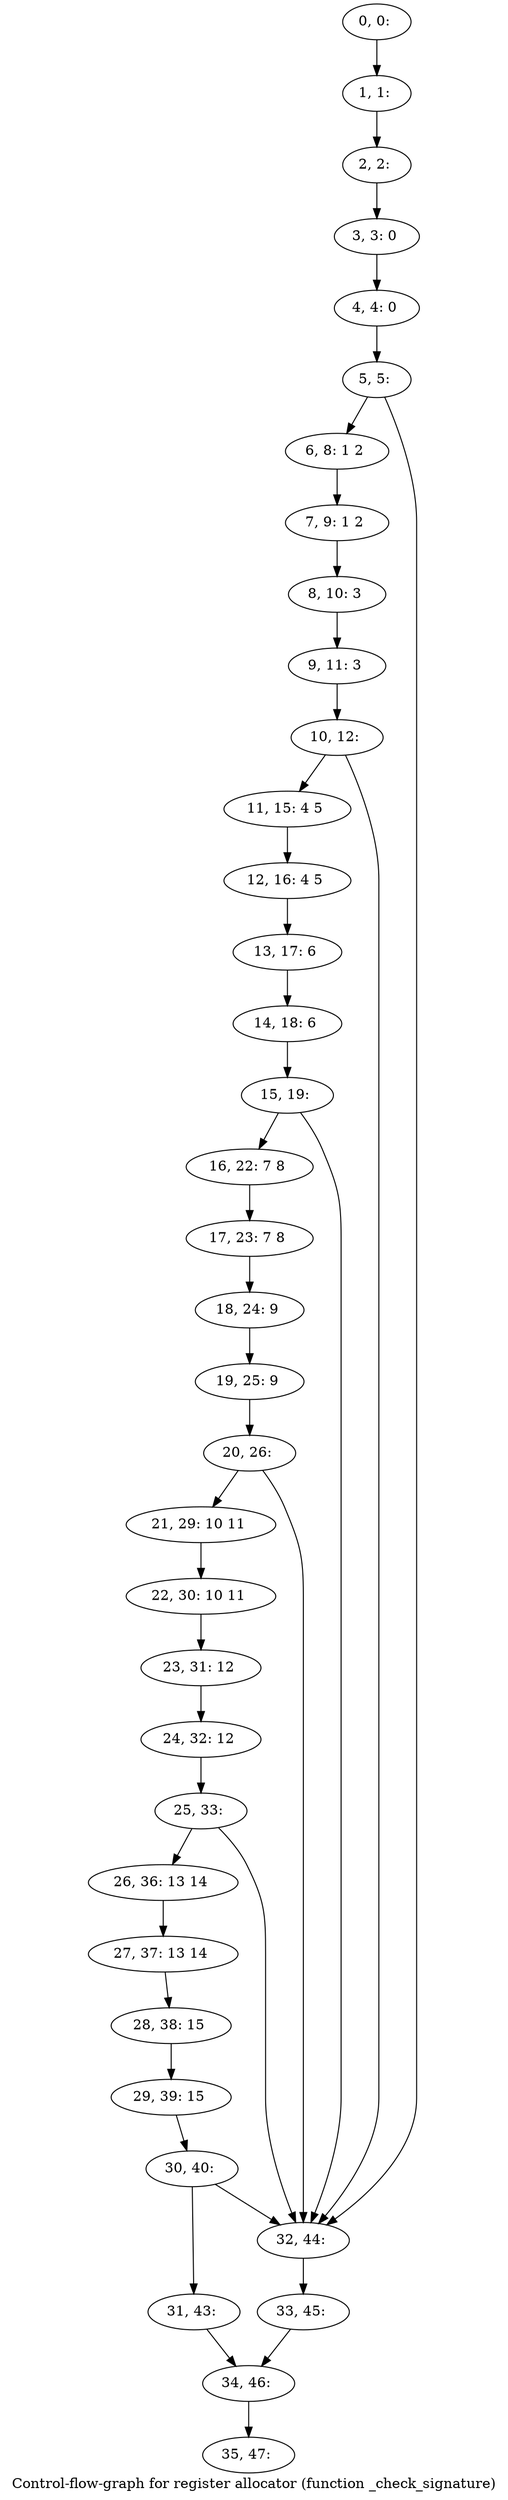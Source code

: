 digraph G {
graph [label="Control-flow-graph for register allocator (function _check_signature)"]
0[label="0, 0: "];
1[label="1, 1: "];
2[label="2, 2: "];
3[label="3, 3: 0 "];
4[label="4, 4: 0 "];
5[label="5, 5: "];
6[label="6, 8: 1 2 "];
7[label="7, 9: 1 2 "];
8[label="8, 10: 3 "];
9[label="9, 11: 3 "];
10[label="10, 12: "];
11[label="11, 15: 4 5 "];
12[label="12, 16: 4 5 "];
13[label="13, 17: 6 "];
14[label="14, 18: 6 "];
15[label="15, 19: "];
16[label="16, 22: 7 8 "];
17[label="17, 23: 7 8 "];
18[label="18, 24: 9 "];
19[label="19, 25: 9 "];
20[label="20, 26: "];
21[label="21, 29: 10 11 "];
22[label="22, 30: 10 11 "];
23[label="23, 31: 12 "];
24[label="24, 32: 12 "];
25[label="25, 33: "];
26[label="26, 36: 13 14 "];
27[label="27, 37: 13 14 "];
28[label="28, 38: 15 "];
29[label="29, 39: 15 "];
30[label="30, 40: "];
31[label="31, 43: "];
32[label="32, 44: "];
33[label="33, 45: "];
34[label="34, 46: "];
35[label="35, 47: "];
0->1 ;
1->2 ;
2->3 ;
3->4 ;
4->5 ;
5->6 ;
5->32 ;
6->7 ;
7->8 ;
8->9 ;
9->10 ;
10->11 ;
10->32 ;
11->12 ;
12->13 ;
13->14 ;
14->15 ;
15->16 ;
15->32 ;
16->17 ;
17->18 ;
18->19 ;
19->20 ;
20->21 ;
20->32 ;
21->22 ;
22->23 ;
23->24 ;
24->25 ;
25->26 ;
25->32 ;
26->27 ;
27->28 ;
28->29 ;
29->30 ;
30->31 ;
30->32 ;
31->34 ;
32->33 ;
33->34 ;
34->35 ;
}
